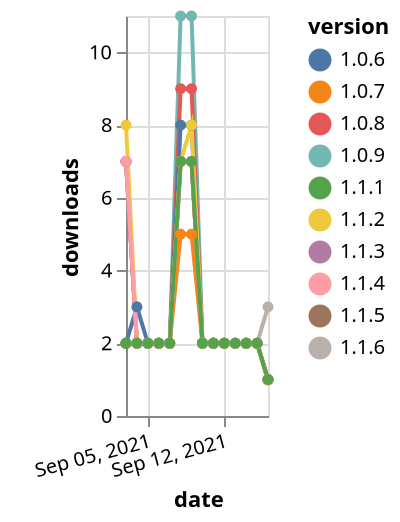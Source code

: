 {"$schema": "https://vega.github.io/schema/vega-lite/v5.json", "description": "A simple bar chart with embedded data.", "data": {"values": [{"date": "2021-09-03", "total": 750, "delta": 2, "version": "1.0.9"}, {"date": "2021-09-04", "total": 752, "delta": 2, "version": "1.0.9"}, {"date": "2021-09-05", "total": 754, "delta": 2, "version": "1.0.9"}, {"date": "2021-09-06", "total": 756, "delta": 2, "version": "1.0.9"}, {"date": "2021-09-07", "total": 758, "delta": 2, "version": "1.0.9"}, {"date": "2021-09-08", "total": 769, "delta": 11, "version": "1.0.9"}, {"date": "2021-09-09", "total": 780, "delta": 11, "version": "1.0.9"}, {"date": "2021-09-10", "total": 782, "delta": 2, "version": "1.0.9"}, {"date": "2021-09-11", "total": 784, "delta": 2, "version": "1.0.9"}, {"date": "2021-09-12", "total": 786, "delta": 2, "version": "1.0.9"}, {"date": "2021-09-13", "total": 788, "delta": 2, "version": "1.0.9"}, {"date": "2021-09-14", "total": 790, "delta": 2, "version": "1.0.9"}, {"date": "2021-09-15", "total": 792, "delta": 2, "version": "1.0.9"}, {"date": "2021-09-16", "total": 793, "delta": 1, "version": "1.0.9"}, {"date": "2021-09-03", "total": 799, "delta": 2, "version": "1.0.8"}, {"date": "2021-09-04", "total": 801, "delta": 2, "version": "1.0.8"}, {"date": "2021-09-05", "total": 803, "delta": 2, "version": "1.0.8"}, {"date": "2021-09-06", "total": 805, "delta": 2, "version": "1.0.8"}, {"date": "2021-09-07", "total": 807, "delta": 2, "version": "1.0.8"}, {"date": "2021-09-08", "total": 816, "delta": 9, "version": "1.0.8"}, {"date": "2021-09-09", "total": 825, "delta": 9, "version": "1.0.8"}, {"date": "2021-09-10", "total": 827, "delta": 2, "version": "1.0.8"}, {"date": "2021-09-11", "total": 829, "delta": 2, "version": "1.0.8"}, {"date": "2021-09-12", "total": 831, "delta": 2, "version": "1.0.8"}, {"date": "2021-09-13", "total": 833, "delta": 2, "version": "1.0.8"}, {"date": "2021-09-14", "total": 835, "delta": 2, "version": "1.0.8"}, {"date": "2021-09-15", "total": 837, "delta": 2, "version": "1.0.8"}, {"date": "2021-09-16", "total": 838, "delta": 1, "version": "1.0.8"}, {"date": "2021-09-03", "total": 213, "delta": 7, "version": "1.1.6"}, {"date": "2021-09-04", "total": 215, "delta": 2, "version": "1.1.6"}, {"date": "2021-09-05", "total": 217, "delta": 2, "version": "1.1.6"}, {"date": "2021-09-06", "total": 219, "delta": 2, "version": "1.1.6"}, {"date": "2021-09-07", "total": 221, "delta": 2, "version": "1.1.6"}, {"date": "2021-09-08", "total": 228, "delta": 7, "version": "1.1.6"}, {"date": "2021-09-09", "total": 235, "delta": 7, "version": "1.1.6"}, {"date": "2021-09-10", "total": 237, "delta": 2, "version": "1.1.6"}, {"date": "2021-09-11", "total": 239, "delta": 2, "version": "1.1.6"}, {"date": "2021-09-12", "total": 241, "delta": 2, "version": "1.1.6"}, {"date": "2021-09-13", "total": 243, "delta": 2, "version": "1.1.6"}, {"date": "2021-09-14", "total": 245, "delta": 2, "version": "1.1.6"}, {"date": "2021-09-15", "total": 247, "delta": 2, "version": "1.1.6"}, {"date": "2021-09-16", "total": 250, "delta": 3, "version": "1.1.6"}, {"date": "2021-09-03", "total": 365, "delta": 7, "version": "1.1.3"}, {"date": "2021-09-04", "total": 367, "delta": 2, "version": "1.1.3"}, {"date": "2021-09-05", "total": 369, "delta": 2, "version": "1.1.3"}, {"date": "2021-09-06", "total": 371, "delta": 2, "version": "1.1.3"}, {"date": "2021-09-07", "total": 373, "delta": 2, "version": "1.1.3"}, {"date": "2021-09-08", "total": 380, "delta": 7, "version": "1.1.3"}, {"date": "2021-09-09", "total": 387, "delta": 7, "version": "1.1.3"}, {"date": "2021-09-10", "total": 389, "delta": 2, "version": "1.1.3"}, {"date": "2021-09-11", "total": 391, "delta": 2, "version": "1.1.3"}, {"date": "2021-09-12", "total": 393, "delta": 2, "version": "1.1.3"}, {"date": "2021-09-13", "total": 395, "delta": 2, "version": "1.1.3"}, {"date": "2021-09-14", "total": 397, "delta": 2, "version": "1.1.3"}, {"date": "2021-09-15", "total": 399, "delta": 2, "version": "1.1.3"}, {"date": "2021-09-16", "total": 400, "delta": 1, "version": "1.1.3"}, {"date": "2021-09-03", "total": 677, "delta": 2, "version": "1.0.7"}, {"date": "2021-09-04", "total": 679, "delta": 2, "version": "1.0.7"}, {"date": "2021-09-05", "total": 681, "delta": 2, "version": "1.0.7"}, {"date": "2021-09-06", "total": 683, "delta": 2, "version": "1.0.7"}, {"date": "2021-09-07", "total": 685, "delta": 2, "version": "1.0.7"}, {"date": "2021-09-08", "total": 690, "delta": 5, "version": "1.0.7"}, {"date": "2021-09-09", "total": 695, "delta": 5, "version": "1.0.7"}, {"date": "2021-09-10", "total": 697, "delta": 2, "version": "1.0.7"}, {"date": "2021-09-11", "total": 699, "delta": 2, "version": "1.0.7"}, {"date": "2021-09-12", "total": 701, "delta": 2, "version": "1.0.7"}, {"date": "2021-09-13", "total": 703, "delta": 2, "version": "1.0.7"}, {"date": "2021-09-14", "total": 705, "delta": 2, "version": "1.0.7"}, {"date": "2021-09-15", "total": 707, "delta": 2, "version": "1.0.7"}, {"date": "2021-09-16", "total": 708, "delta": 1, "version": "1.0.7"}, {"date": "2021-09-03", "total": 925, "delta": 2, "version": "1.0.6"}, {"date": "2021-09-04", "total": 928, "delta": 3, "version": "1.0.6"}, {"date": "2021-09-05", "total": 930, "delta": 2, "version": "1.0.6"}, {"date": "2021-09-06", "total": 932, "delta": 2, "version": "1.0.6"}, {"date": "2021-09-07", "total": 934, "delta": 2, "version": "1.0.6"}, {"date": "2021-09-08", "total": 942, "delta": 8, "version": "1.0.6"}, {"date": "2021-09-09", "total": 950, "delta": 8, "version": "1.0.6"}, {"date": "2021-09-10", "total": 952, "delta": 2, "version": "1.0.6"}, {"date": "2021-09-11", "total": 954, "delta": 2, "version": "1.0.6"}, {"date": "2021-09-12", "total": 956, "delta": 2, "version": "1.0.6"}, {"date": "2021-09-13", "total": 958, "delta": 2, "version": "1.0.6"}, {"date": "2021-09-14", "total": 960, "delta": 2, "version": "1.0.6"}, {"date": "2021-09-15", "total": 962, "delta": 2, "version": "1.0.6"}, {"date": "2021-09-16", "total": 963, "delta": 1, "version": "1.0.6"}, {"date": "2021-09-03", "total": 250, "delta": 7, "version": "1.1.5"}, {"date": "2021-09-04", "total": 252, "delta": 2, "version": "1.1.5"}, {"date": "2021-09-05", "total": 254, "delta": 2, "version": "1.1.5"}, {"date": "2021-09-06", "total": 256, "delta": 2, "version": "1.1.5"}, {"date": "2021-09-07", "total": 258, "delta": 2, "version": "1.1.5"}, {"date": "2021-09-08", "total": 265, "delta": 7, "version": "1.1.5"}, {"date": "2021-09-09", "total": 272, "delta": 7, "version": "1.1.5"}, {"date": "2021-09-10", "total": 274, "delta": 2, "version": "1.1.5"}, {"date": "2021-09-11", "total": 276, "delta": 2, "version": "1.1.5"}, {"date": "2021-09-12", "total": 278, "delta": 2, "version": "1.1.5"}, {"date": "2021-09-13", "total": 280, "delta": 2, "version": "1.1.5"}, {"date": "2021-09-14", "total": 282, "delta": 2, "version": "1.1.5"}, {"date": "2021-09-15", "total": 284, "delta": 2, "version": "1.1.5"}, {"date": "2021-09-16", "total": 285, "delta": 1, "version": "1.1.5"}, {"date": "2021-09-03", "total": 407, "delta": 8, "version": "1.1.2"}, {"date": "2021-09-04", "total": 409, "delta": 2, "version": "1.1.2"}, {"date": "2021-09-05", "total": 411, "delta": 2, "version": "1.1.2"}, {"date": "2021-09-06", "total": 413, "delta": 2, "version": "1.1.2"}, {"date": "2021-09-07", "total": 415, "delta": 2, "version": "1.1.2"}, {"date": "2021-09-08", "total": 422, "delta": 7, "version": "1.1.2"}, {"date": "2021-09-09", "total": 430, "delta": 8, "version": "1.1.2"}, {"date": "2021-09-10", "total": 432, "delta": 2, "version": "1.1.2"}, {"date": "2021-09-11", "total": 434, "delta": 2, "version": "1.1.2"}, {"date": "2021-09-12", "total": 436, "delta": 2, "version": "1.1.2"}, {"date": "2021-09-13", "total": 438, "delta": 2, "version": "1.1.2"}, {"date": "2021-09-14", "total": 440, "delta": 2, "version": "1.1.2"}, {"date": "2021-09-15", "total": 442, "delta": 2, "version": "1.1.2"}, {"date": "2021-09-16", "total": 443, "delta": 1, "version": "1.1.2"}, {"date": "2021-09-03", "total": 300, "delta": 7, "version": "1.1.4"}, {"date": "2021-09-04", "total": 302, "delta": 2, "version": "1.1.4"}, {"date": "2021-09-05", "total": 304, "delta": 2, "version": "1.1.4"}, {"date": "2021-09-06", "total": 306, "delta": 2, "version": "1.1.4"}, {"date": "2021-09-07", "total": 308, "delta": 2, "version": "1.1.4"}, {"date": "2021-09-08", "total": 315, "delta": 7, "version": "1.1.4"}, {"date": "2021-09-09", "total": 322, "delta": 7, "version": "1.1.4"}, {"date": "2021-09-10", "total": 324, "delta": 2, "version": "1.1.4"}, {"date": "2021-09-11", "total": 326, "delta": 2, "version": "1.1.4"}, {"date": "2021-09-12", "total": 328, "delta": 2, "version": "1.1.4"}, {"date": "2021-09-13", "total": 330, "delta": 2, "version": "1.1.4"}, {"date": "2021-09-14", "total": 332, "delta": 2, "version": "1.1.4"}, {"date": "2021-09-15", "total": 334, "delta": 2, "version": "1.1.4"}, {"date": "2021-09-16", "total": 335, "delta": 1, "version": "1.1.4"}, {"date": "2021-09-03", "total": 483, "delta": 2, "version": "1.1.1"}, {"date": "2021-09-04", "total": 485, "delta": 2, "version": "1.1.1"}, {"date": "2021-09-05", "total": 487, "delta": 2, "version": "1.1.1"}, {"date": "2021-09-06", "total": 489, "delta": 2, "version": "1.1.1"}, {"date": "2021-09-07", "total": 491, "delta": 2, "version": "1.1.1"}, {"date": "2021-09-08", "total": 498, "delta": 7, "version": "1.1.1"}, {"date": "2021-09-09", "total": 505, "delta": 7, "version": "1.1.1"}, {"date": "2021-09-10", "total": 507, "delta": 2, "version": "1.1.1"}, {"date": "2021-09-11", "total": 509, "delta": 2, "version": "1.1.1"}, {"date": "2021-09-12", "total": 511, "delta": 2, "version": "1.1.1"}, {"date": "2021-09-13", "total": 513, "delta": 2, "version": "1.1.1"}, {"date": "2021-09-14", "total": 515, "delta": 2, "version": "1.1.1"}, {"date": "2021-09-15", "total": 517, "delta": 2, "version": "1.1.1"}, {"date": "2021-09-16", "total": 518, "delta": 1, "version": "1.1.1"}]}, "width": "container", "mark": {"type": "line", "point": {"filled": true}}, "encoding": {"x": {"field": "date", "type": "temporal", "timeUnit": "yearmonthdate", "title": "date", "axis": {"labelAngle": -15}}, "y": {"field": "delta", "type": "quantitative", "title": "downloads"}, "color": {"field": "version", "type": "nominal"}, "tooltip": {"field": "delta"}}}